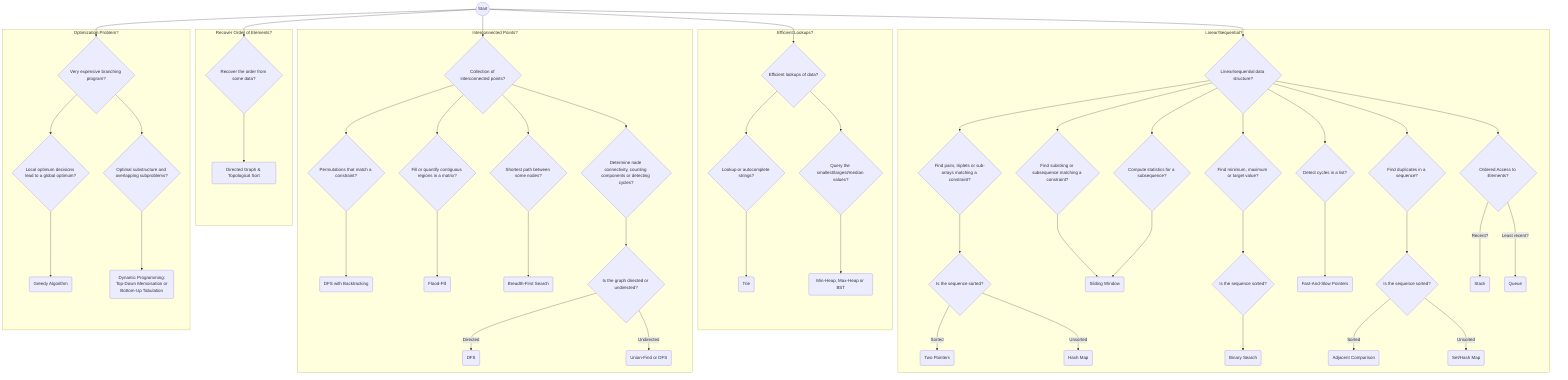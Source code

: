 graph TD
  Start((Start)) --> A{"`Linear/sequential data structure?`"}
  Start --> D{"`Efficient lookups of data?`"}
  Start --> E{"`Recover the order from some data?`"}
  Start --> F{"`Collection of interconnected points?`"}
  Start --> G{"`Very expensive branching program?`"}

  subgraph Linear/Sequential?
    A --> B1{"`Find pairs, triplets or sub-arrays matching a constraint?`"}
    B1 --> B1a{"`Is the sequence sorted?`"}
    B1a -->|Sorted| B1a1(Two Pointers)
    B1a -->|Unsorted| B1a2(Hash Map)

    A --> B2a{"`Find substring or subsequence matching a constraint?`"}
    A --> B2b{"`Compute statistics for a subsequence?`"}
    B2a --> B2c(Sliding Window)
    B2b --> B2c(Sliding Window)
    
    A --> B3{"`Find minimum, maximum or target value?`"}
    B3 --> B3a{"`Is the sequence sorted?`"}
    B3a --> B3a1(Binary Search)
    
    A --> B4{"`Detect cycles in a list?`"}
    B4 --> B4a(Fast-And-Slow Pointers)

    A --> B5{"`Find duplicates in a sequence?`"}
    B5 --> B5a{"`Is the sequence sorted?`"}
    B5a -->|Sorted| B5a1(Adjacent Comparison)
    B5a -->|Unsorted| B5a2(Set/Hash Map)

    A --> B6{"`Ordered Access to Elements?`"}
    B6 -->|Recent?| B6a(Stack)
    B6 -->|Least recent?| B6b(Queue)
  end

  subgraph Efficient Lookups?
    D --> D1{"`Lookup or autocomplete strings?`"}
    D1 --> D1a(Trie)
    
    D --> D2{"`Query the smallest/largest/median values?`"}
    D2 --> D2a(Min-Heap, Max-Heap or BST)
  end

  subgraph Recover Order of Elements?
    E --> E1(Directed Graph & Topological Sort)
  end

  subgraph Interconnected Points?
    F --> F1{"`Permutations that match a constraint?`"}
    F1 --> F1a(DFS with Backtracking)
    
    F --> F2{"`Fill or quantify contiguous regions in a matrix?`"}
    F2 --> F2a(Flood-Fill)
    
    F --> F3{"`Shortest path between some nodes?`"}
    F3 --> F3a(Breadth-First Search)

    F --> F4{"`Determine node connectivity, counting components or detecting cycles?`"}
    F4 --> F4a{"`Is the graph directed or undirected?`"}
    F4a -->|Directed| F4a1(DFS)
    F4a -->|Undirected| F4a2(Union-Find or DFS)
  end

  subgraph Optimization Problem?
    G --> G1{"`Local optimum decisions lead to a global optimum?`"}
    G1 --> G1a(Greedy Algorithm)
    
    G --> G3{"`Optimal substructure and overlapping subproblems?`"}
    G3 --> G3a(Dynamic Programming:\n Top-Down Memoisation or Bottom-Up Tabulation)
  end